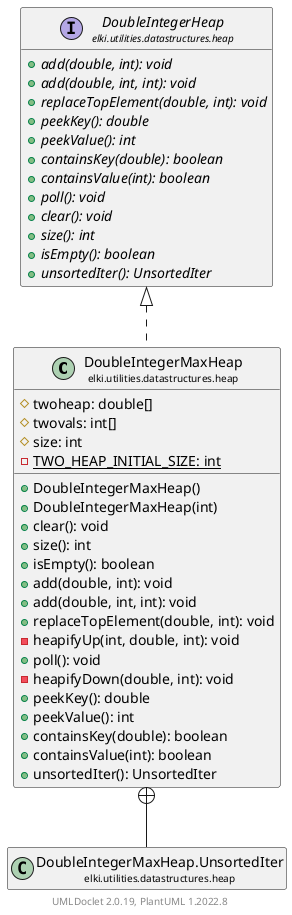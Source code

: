 @startuml
    remove .*\.(Instance|Par|Parameterizer|Factory)$
    set namespaceSeparator none
    hide empty fields
    hide empty methods

    class "<size:14>DoubleIntegerMaxHeap\n<size:10>elki.utilities.datastructures.heap" as elki.utilities.datastructures.heap.DoubleIntegerMaxHeap [[DoubleIntegerMaxHeap.html]] {
        #twoheap: double[]
        #twovals: int[]
        #size: int
        {static} -TWO_HEAP_INITIAL_SIZE: int
        +DoubleIntegerMaxHeap()
        +DoubleIntegerMaxHeap(int)
        +clear(): void
        +size(): int
        +isEmpty(): boolean
        +add(double, int): void
        +add(double, int, int): void
        +replaceTopElement(double, int): void
        -heapifyUp(int, double, int): void
        +poll(): void
        -heapifyDown(double, int): void
        +peekKey(): double
        +peekValue(): int
        +containsKey(double): boolean
        +containsValue(int): boolean
        +unsortedIter(): UnsortedIter
    }

    interface "<size:14>DoubleIntegerHeap\n<size:10>elki.utilities.datastructures.heap" as elki.utilities.datastructures.heap.DoubleIntegerHeap [[DoubleIntegerHeap.html]] {
        {abstract} +add(double, int): void
        {abstract} +add(double, int, int): void
        {abstract} +replaceTopElement(double, int): void
        {abstract} +peekKey(): double
        {abstract} +peekValue(): int
        {abstract} +containsKey(double): boolean
        {abstract} +containsValue(int): boolean
        {abstract} +poll(): void
        {abstract} +clear(): void
        {abstract} +size(): int
        {abstract} +isEmpty(): boolean
        {abstract} +unsortedIter(): UnsortedIter
    }
    class "<size:14>DoubleIntegerMaxHeap.UnsortedIter\n<size:10>elki.utilities.datastructures.heap" as elki.utilities.datastructures.heap.DoubleIntegerMaxHeap.UnsortedIter [[DoubleIntegerMaxHeap.UnsortedIter.html]]

    elki.utilities.datastructures.heap.DoubleIntegerHeap <|.. elki.utilities.datastructures.heap.DoubleIntegerMaxHeap
    elki.utilities.datastructures.heap.DoubleIntegerMaxHeap +-- elki.utilities.datastructures.heap.DoubleIntegerMaxHeap.UnsortedIter

    center footer UMLDoclet 2.0.19, PlantUML 1.2022.8
@enduml
